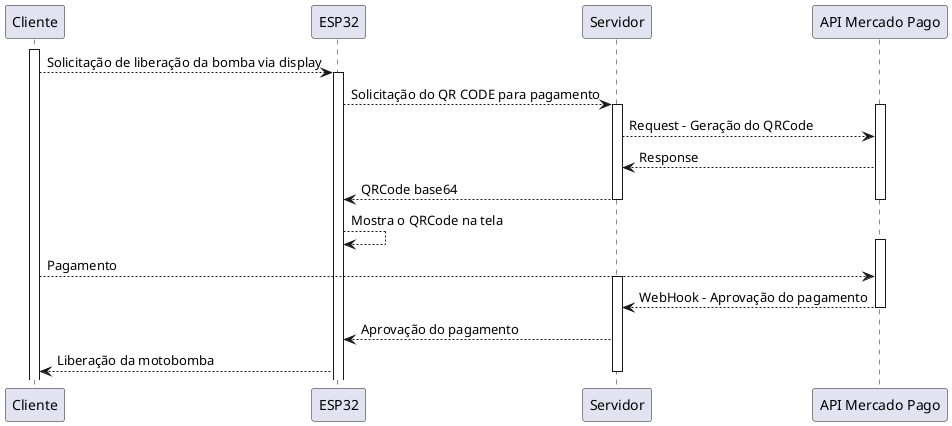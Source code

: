 @startuml
participant "Cliente" as C
participant "ESP32" as ESP
participant "Servidor" as S
participant "API Mercado Pago" as MP

activate C
C --> ESP: Solicitação de liberação da bomba via display
activate ESP
ESP --> S: Solicitação do QR CODE para pagamento
activate S
activate MP
S --> MP: Request - Geração do QRCode
MP --> S: Response
S --> ESP: QRCode base64
deactivate MP
deactivate S
ESP --> ESP: Mostra o QRCode na tela

activate MP
C --> MP: Pagamento
activate S
MP --> S: WebHook - Aprovação do pagamento
deactivate MP
S --> ESP: Aprovação do pagamento
ESP --> C: Liberação da motobomba
deactivate S
@enduml